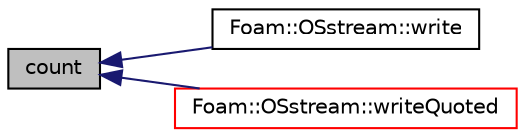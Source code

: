 digraph "count"
{
  bgcolor="transparent";
  edge [fontname="Helvetica",fontsize="10",labelfontname="Helvetica",labelfontsize="10"];
  node [fontname="Helvetica",fontsize="10",shape=record];
  rankdir="LR";
  Node1 [label="count",height=0.2,width=0.4,color="black", fillcolor="grey75", style="filled", fontcolor="black"];
  Node1 -> Node2 [dir="back",color="midnightblue",fontsize="10",style="solid",fontname="Helvetica"];
  Node2 [label="Foam::OSstream::write",height=0.2,width=0.4,color="black",URL="$a01735.html#aa2aa8378b27c8d8b2460cbffef8c678f",tooltip="Write character string. "];
  Node1 -> Node3 [dir="back",color="midnightblue",fontsize="10",style="solid",fontname="Helvetica"];
  Node3 [label="Foam::OSstream::writeQuoted",height=0.2,width=0.4,color="red",URL="$a01735.html#a40c64d7f8975f303da0b0245c16fe906",tooltip="Write std::string surrounded by quotes. "];
}
